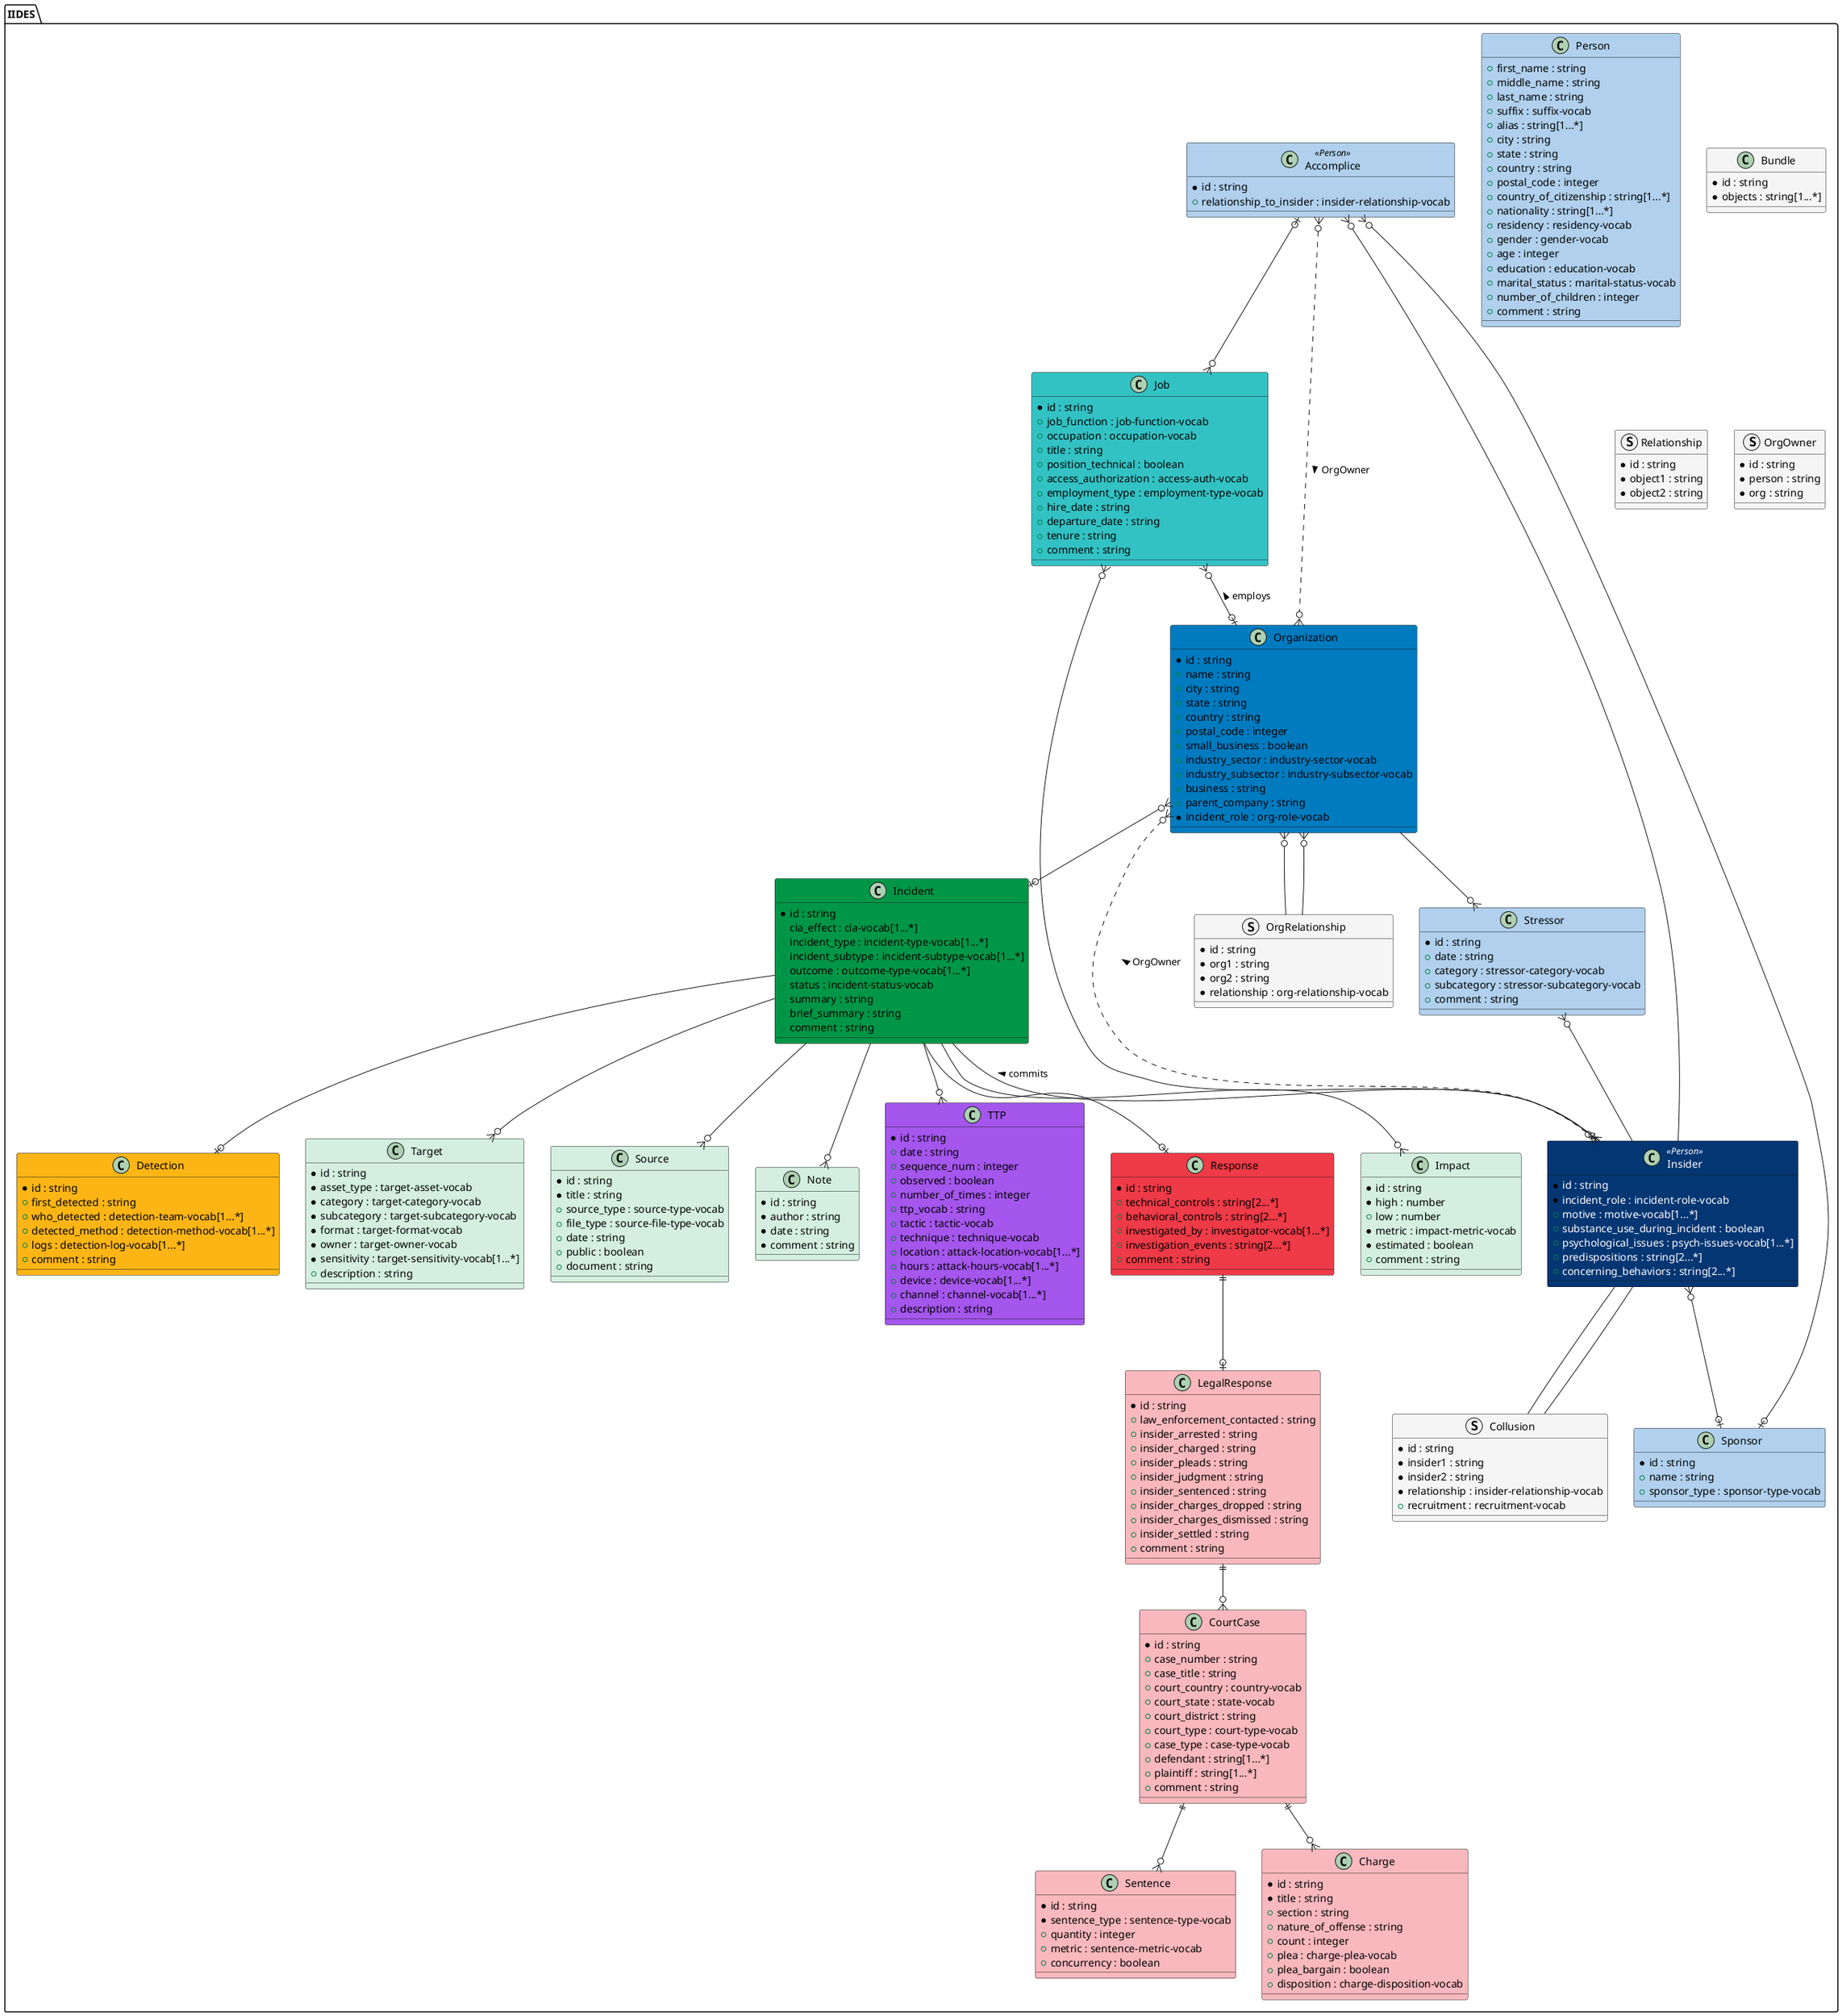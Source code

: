 @startuml IIDES
package "IIDES" #fff {


class Sponsor #b0d0ed {
	* id : string 
	+ name : string 
	+ sponsor_type : sponsor-type-vocab 
}
class Stressor #b0d0ed {
	* id : string 
	+ date : string 
	+ category : stressor-category-vocab 
	+ subcategory : stressor-subcategory-vocab 
	+ comment : string 
}
class Accomplice <<Person>> #b0d0ed {
	* id : string 
	+ relationship_to_insider : insider-relationship-vocab 
}
class Target #D4EFDF {
	* id : string 
	* asset_type : target-asset-vocab 
	* category : target-category-vocab 
	* subcategory : target-subcategory-vocab 
	* format : target-format-vocab 
	* owner : target-owner-vocab 
	* sensitivity : target-sensitivity-vocab[1...*] 
	+ description : string 
}
class Incident #009647 {
	* id : string 
	+ cia_effect : cia-vocab[1...*] 
	+ incident_type : incident-type-vocab[1...*] 
	+ incident_subtype : incident-subtype-vocab[1...*] 
	+ outcome : outcome-type-vocab[1...*] 
	+ status : incident-status-vocab 
	+ summary : string 
	+ brief_summary : string 
	+ comment : string 
}
class Source #D4EFDF {
	* id : string 
	* title : string 
	+ source_type : source-type-vocab 
	+ file_type : source-file-type-vocab 
	+ date : string 
	+ public : boolean 
	+ document : string 
}
class LegalResponse #f9b8bd {
	* id : string 
	+ law_enforcement_contacted : string 
	+ insider_arrested : string 
	+ insider_charged : string 
	+ insider_pleads : string 
	+ insider_judgment : string 
	+ insider_sentenced : string 
	+ insider_charges_dropped : string 
	+ insider_charges_dismissed : string 
	+ insider_settled : string 
	+ comment : string 
}
class Person #b0d0ed {
	+ first_name : string 
	+ middle_name : string 
	+ last_name : string 
	+ suffix : suffix-vocab 
	+ alias : string[1...*] 
	+ city : string 
	+ state : string 
	+ country : string 
	+ postal_code : integer 
	+ country_of_citizenship : string[1...*] 
	+ nationality : string[1...*] 
	+ residency : residency-vocab 
	+ gender : gender-vocab 
	+ age : integer 
	+ education : education-vocab 
	+ marital_status : marital-status-vocab 
	+ number_of_children : integer 
	+ comment : string 
}
class Note #D4EFDF {
	* id : string 
	* author : string 
	* date : string 
	* comment : string 
}
class Bundle #F5F5F5 {
	* id : string 
	* objects : string[1...*] 
}
class Sentence #f9b8bd {
	* id : string 
	* sentence_type : sentence-type-vocab 
	+ quantity : integer 
	+ metric : sentence-metric-vocab 
	+ concurrency : boolean 
}
class TTP #A456ED {
	* id : string 
	+ date : string 
	+ sequence_num : integer 
	+ observed : boolean 
	+ number_of_times : integer 
	+ ttp_vocab : string 
	+ tactic : tactic-vocab 
	+ technique : technique-vocab 
	+ location : attack-location-vocab[1...*] 
	+ hours : attack-hours-vocab[1...*] 
	+ device : device-vocab[1...*] 
	+ channel : channel-vocab[1...*] 
	+ description : string 
}
class Job #33c2C4 {
	* id : string 
	+ job_function : job-function-vocab 
	+ occupation : occupation-vocab 
	+ title : string 
	+ position_technical : boolean 
	+ access_authorization : access-auth-vocab 
	+ employment_type : employment-type-vocab 
	+ hire_date : string 
	+ departure_date : string 
	+ tenure : string 
	+ comment : string 
}
class Charge #f9b8bd {
	* id : string 
	* title : string 
	+ section : string 
	+ nature_of_offense : string 
	+ count : integer 
	+ plea : charge-plea-vocab 
	+ plea_bargain : boolean 
	+ disposition : charge-disposition-vocab 
}
class Impact #D4EFDF {
	* id : string 
	* high : number 
	+ low : number 
	* metric : impact-metric-vocab 
	* estimated : boolean 
	+ comment : string 
}
class Organization #007BC0 {
	* id : string 
	+ name : string 
	+ city : string 
	+ state : string 
	+ country : string 
	+ postal_code : integer 
	+ small_business : boolean 
	+ industry_sector : industry-sector-vocab 
	+ industry_subsector : industry-subsector-vocab 
	+ business : string 
	+ parent_company : string 
	* incident_role : org-role-vocab 
}
class CourtCase #f9b8bd {
	* id : string 
	+ case_number : string 
	+ case_title : string 
	+ court_country : country-vocab 
	+ court_state : state-vocab 
	+ court_district : string 
	+ court_type : court-type-vocab 
	+ case_type : case-type-vocab 
	+ defendant : string[1...*] 
	+ plaintiff : string[1...*] 
	+ comment : string 
}
class Insider <<Person>> #043673;text:white {
	* id : string 
	* incident_role : incident-role-vocab 
	+ motive : motive-vocab[1...*] 
	+ substance_use_during_incident : boolean 
	+ psychological_issues : psych-issues-vocab[1...*] 
	+ predispositions : string[2...*] 
	+ concerning_behaviors : string[2...*] 
}
class Response #EF3A47 {
	* id : string 
	+ technical_controls : string[2...*] 
	+ behavioral_controls : string[2...*] 
	+ investigated_by : investigator-vocab[1...*] 
	+ investigation_events : string[2...*] 
	+ comment : string 
}
class Detection #FDB515 {
	* id : string 
	+ first_detected : string 
	+ who_detected : detection-team-vocab[1...*] 
	+ detected_method : detection-method-vocab[1...*] 
	+ logs : detection-log-vocab[1...*] 
	+ comment : string 
}
struct OrgRelationship #F5F5F5 {
	* id : string 
	* org1 : string 
	* org2 : string 
	* relationship : org-relationship-vocab 
}
struct Relationship #F5F5F5 {
	* id : string 
	* object1 : string 
	* object2 : string 
}
struct OrgOwner #F5F5F5 {
	* id : string 
	* person : string 
	* org : string 
}
struct Collusion #F5F5F5 {
	* id : string 
	* insider1 : string 
	* insider2 : string 
	* relationship : insider-relationship-vocab 
	+ recruitment : recruitment-vocab 
}

    Insider --o{ Accomplice
    Incident --|{ Insider : commits <
    Accomplice |o--o{ Job
    Job }o--o| Organization : employs <
    Insider |o--o{ Job
    Organization }o--o| Incident
    Organization }o-- OrgRelationship
    OrgRelationship --o{ Organization
    Insider }o--o| Sponsor
    Accomplice }o--o| Sponsor
    Insider }o..o{ Organization : OrgOwner >
    Accomplice }o..o{ Organization : OrgOwner >
    Insider -- Collusion
    Collusion -- Insider
    Incident --o{ Impact
    Incident --o{ Target
    Incident --o{ Source
    Incident --o{ Note
    CourtCase ||--o{ Charge
    CourtCase ||--o{ Sentence
    Incident --o| Detection
    Incident --o| Response
    Response ||--o| LegalResponse
    LegalResponse ||--o{ CourtCase
    Organization --o{ Stressor
    Stressor }o-- Insider
    Incident --o{ TTP
}
@enduml